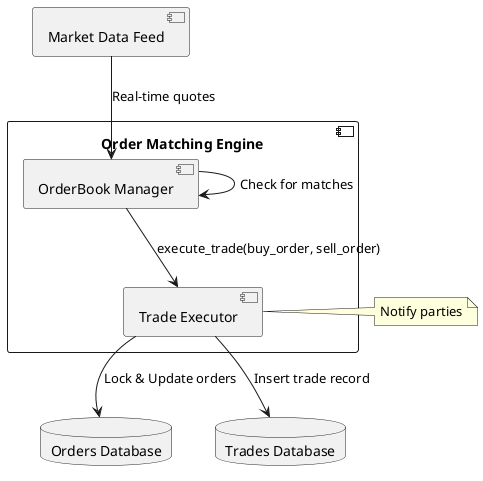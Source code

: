 @startuml
component "Order Matching Engine" as engine {
  component "OrderBook Manager" as obm
  component "Trade Executor" as executor
}

component "Market Data Feed" as market
database "Orders Database" as orders
database "Trades Database" as trades

market --> obm: Real-time quotes
obm --> obm: Check for matches
obm --> executor: execute_trade(buy_order, sell_order)
executor --> orders: Lock & Update orders
executor --> trades: Insert trade record
note right of executor: Notify parties
@enduml